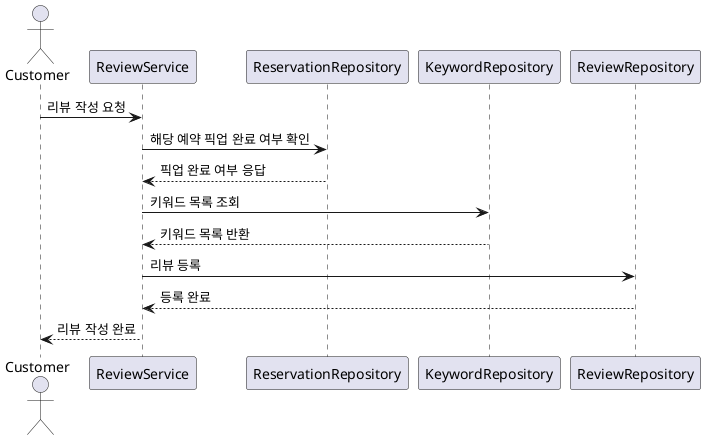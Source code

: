 @startuml
'일반 사용자가 픽업 완료 후 리뷰를 작성하는 시퀀스 다이어그램
actor Customer

participant ReviewService
participant ReservationRepository
participant KeywordRepository
participant ReviewRepository

Customer -> ReviewService : 리뷰 작성 요청
ReviewService -> ReservationRepository : 해당 예약 픽업 완료 여부 확인
ReservationRepository --> ReviewService : 픽업 완료 여부 응답

ReviewService -> KeywordRepository : 키워드 목록 조회
KeywordRepository --> ReviewService : 키워드 목록 반환

ReviewService -> ReviewRepository : 리뷰 등록
ReviewRepository --> ReviewService : 등록 완료

ReviewService --> Customer : 리뷰 작성 완료

@enduml